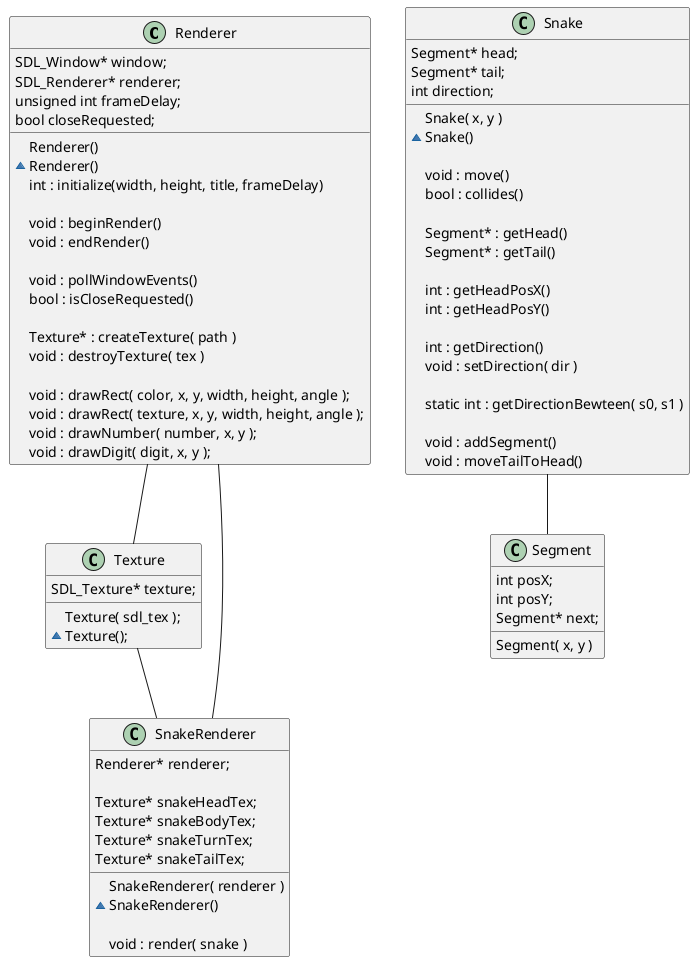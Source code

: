 @startuml

class Renderer
{
	SDL_Window* window;
	SDL_Renderer* renderer;
	unsigned int frameDelay;
	bool closeRequested;

	Renderer()
	~Renderer()
	int : initialize(width, height, title, frameDelay)

	void : beginRender()
	void : endRender()

	void : pollWindowEvents()
	bool : isCloseRequested()

	Texture* : createTexture( path )
	void : destroyTexture( tex )

	void : drawRect( color, x, y, width, height, angle );
	void : drawRect( texture, x, y, width, height, angle );
	void : drawNumber( number, x, y );
	void : drawDigit( digit, x, y );
}

Renderer -- Texture

class Texture
{
	SDL_Texture* texture;

	Texture( sdl_tex );
	~Texture();
}

Renderer -- SnakeRenderer
Texture -- SnakeRenderer

class SnakeRenderer
{
	Renderer* renderer;

	Texture* snakeHeadTex;
	Texture* snakeBodyTex;
	Texture* snakeTurnTex;
	Texture* snakeTailTex;

	SnakeRenderer( renderer )
	~SnakeRenderer()

	void : render( snake )
}



class Snake
{
	Segment* head;
	Segment* tail;
	int direction;

	Snake( x, y )
	~Snake()

	void : move()
	bool : collides()

	Segment* : getHead()
	Segment* : getTail()

	int : getHeadPosX()
	int : getHeadPosY()

	int : getDirection()
	void : setDirection( dir )

	static int : getDirectionBewteen( s0, s1 )

	void : addSegment()
	void : moveTailToHead()
}

Snake -- Segment

class Segment
{
	int posX;
	int posY;
	Segment* next;

	Segment( x, y )
}

@enduml